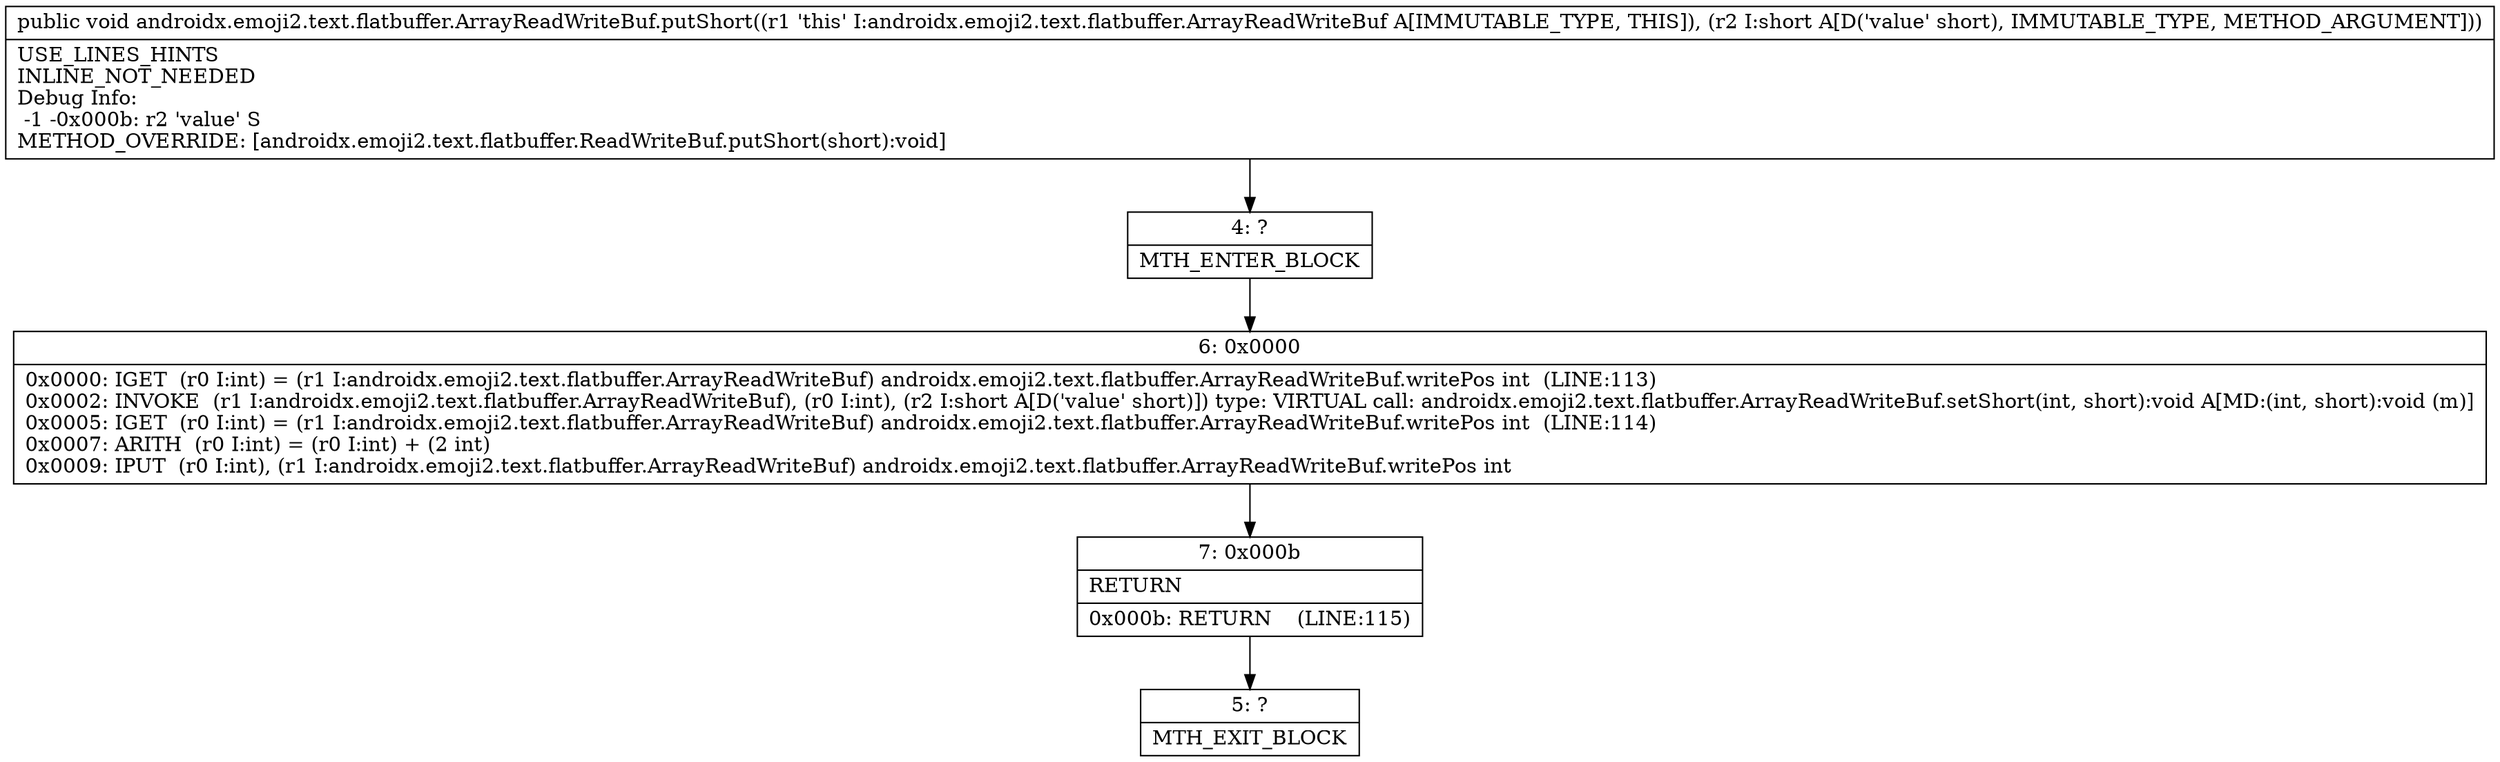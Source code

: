 digraph "CFG forandroidx.emoji2.text.flatbuffer.ArrayReadWriteBuf.putShort(S)V" {
Node_4 [shape=record,label="{4\:\ ?|MTH_ENTER_BLOCK\l}"];
Node_6 [shape=record,label="{6\:\ 0x0000|0x0000: IGET  (r0 I:int) = (r1 I:androidx.emoji2.text.flatbuffer.ArrayReadWriteBuf) androidx.emoji2.text.flatbuffer.ArrayReadWriteBuf.writePos int  (LINE:113)\l0x0002: INVOKE  (r1 I:androidx.emoji2.text.flatbuffer.ArrayReadWriteBuf), (r0 I:int), (r2 I:short A[D('value' short)]) type: VIRTUAL call: androidx.emoji2.text.flatbuffer.ArrayReadWriteBuf.setShort(int, short):void A[MD:(int, short):void (m)]\l0x0005: IGET  (r0 I:int) = (r1 I:androidx.emoji2.text.flatbuffer.ArrayReadWriteBuf) androidx.emoji2.text.flatbuffer.ArrayReadWriteBuf.writePos int  (LINE:114)\l0x0007: ARITH  (r0 I:int) = (r0 I:int) + (2 int) \l0x0009: IPUT  (r0 I:int), (r1 I:androidx.emoji2.text.flatbuffer.ArrayReadWriteBuf) androidx.emoji2.text.flatbuffer.ArrayReadWriteBuf.writePos int \l}"];
Node_7 [shape=record,label="{7\:\ 0x000b|RETURN\l|0x000b: RETURN    (LINE:115)\l}"];
Node_5 [shape=record,label="{5\:\ ?|MTH_EXIT_BLOCK\l}"];
MethodNode[shape=record,label="{public void androidx.emoji2.text.flatbuffer.ArrayReadWriteBuf.putShort((r1 'this' I:androidx.emoji2.text.flatbuffer.ArrayReadWriteBuf A[IMMUTABLE_TYPE, THIS]), (r2 I:short A[D('value' short), IMMUTABLE_TYPE, METHOD_ARGUMENT]))  | USE_LINES_HINTS\lINLINE_NOT_NEEDED\lDebug Info:\l  \-1 \-0x000b: r2 'value' S\lMETHOD_OVERRIDE: [androidx.emoji2.text.flatbuffer.ReadWriteBuf.putShort(short):void]\l}"];
MethodNode -> Node_4;Node_4 -> Node_6;
Node_6 -> Node_7;
Node_7 -> Node_5;
}


